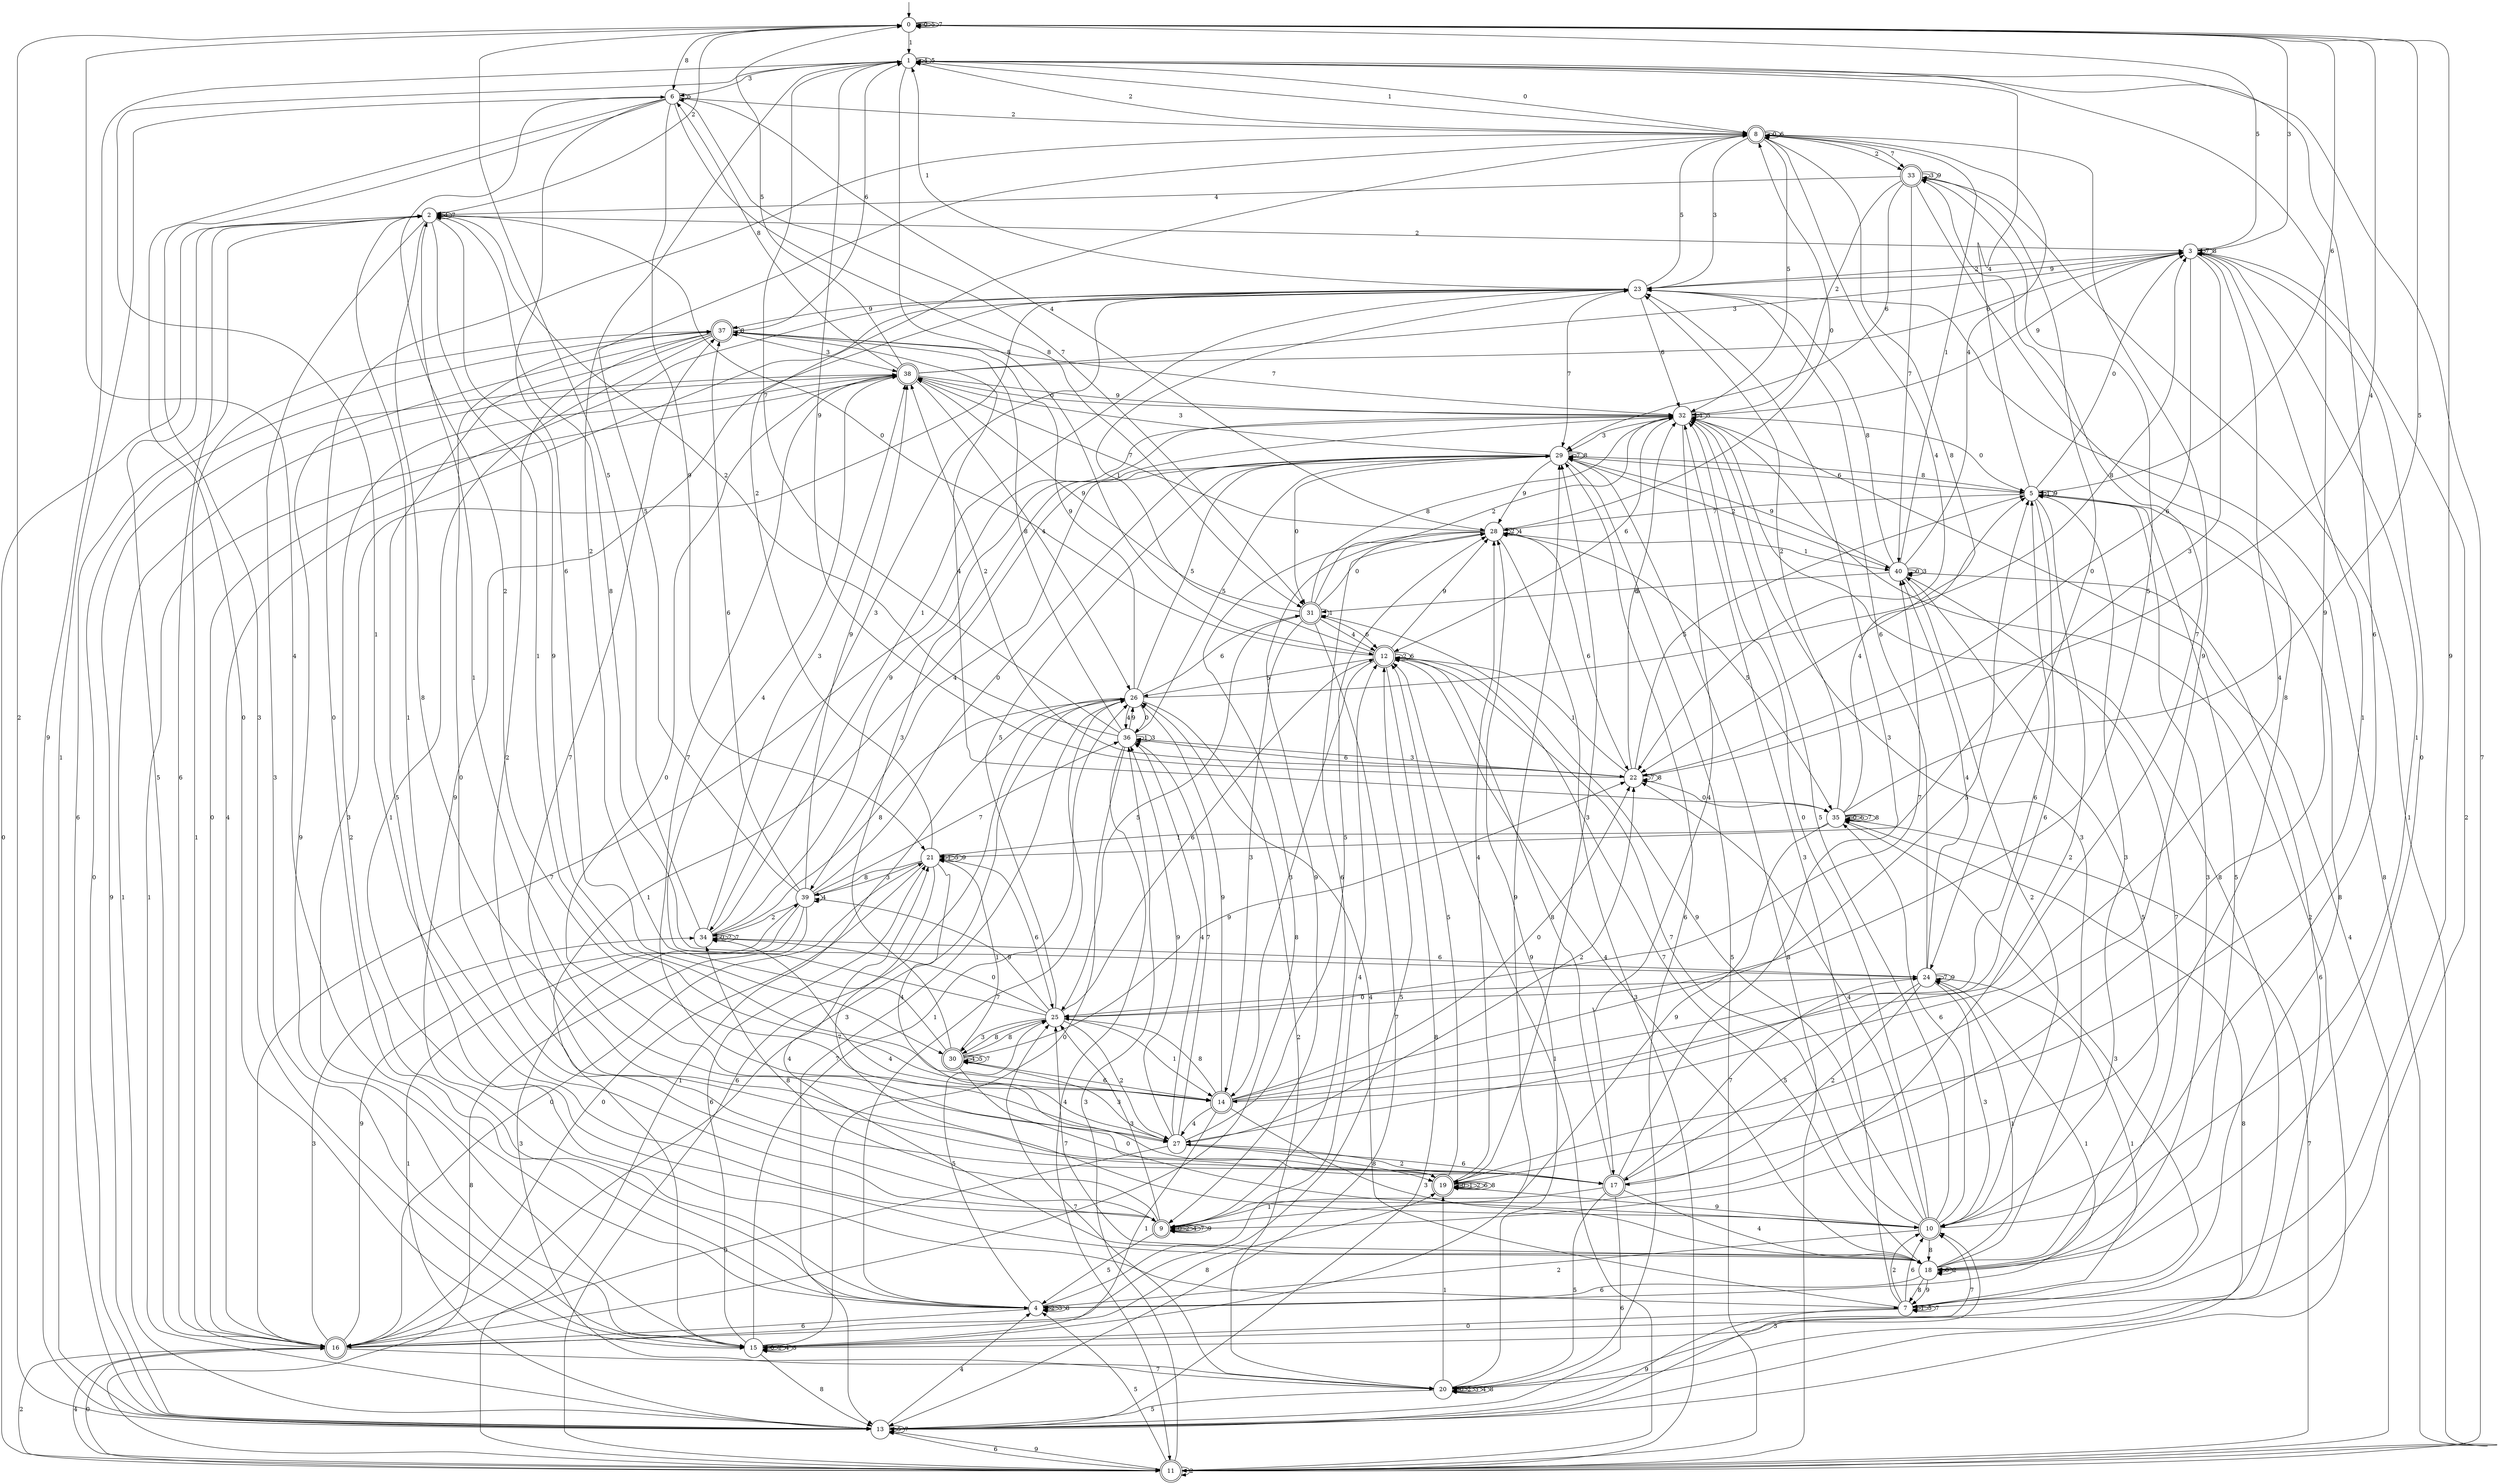 digraph g {

	s0 [shape="circle" label="0"];
	s1 [shape="circle" label="1"];
	s2 [shape="circle" label="2"];
	s3 [shape="circle" label="3"];
	s4 [shape="circle" label="4"];
	s5 [shape="circle" label="5"];
	s6 [shape="circle" label="6"];
	s7 [shape="circle" label="7"];
	s8 [shape="doublecircle" label="8"];
	s9 [shape="doublecircle" label="9"];
	s10 [shape="doublecircle" label="10"];
	s11 [shape="doublecircle" label="11"];
	s12 [shape="doublecircle" label="12"];
	s13 [shape="circle" label="13"];
	s14 [shape="doublecircle" label="14"];
	s15 [shape="circle" label="15"];
	s16 [shape="doublecircle" label="16"];
	s17 [shape="doublecircle" label="17"];
	s18 [shape="circle" label="18"];
	s19 [shape="doublecircle" label="19"];
	s20 [shape="circle" label="20"];
	s21 [shape="circle" label="21"];
	s22 [shape="circle" label="22"];
	s23 [shape="circle" label="23"];
	s24 [shape="circle" label="24"];
	s25 [shape="circle" label="25"];
	s26 [shape="circle" label="26"];
	s27 [shape="circle" label="27"];
	s28 [shape="circle" label="28"];
	s29 [shape="circle" label="29"];
	s30 [shape="doublecircle" label="30"];
	s31 [shape="doublecircle" label="31"];
	s32 [shape="circle" label="32"];
	s33 [shape="doublecircle" label="33"];
	s34 [shape="circle" label="34"];
	s35 [shape="circle" label="35"];
	s36 [shape="circle" label="36"];
	s37 [shape="doublecircle" label="37"];
	s38 [shape="doublecircle" label="38"];
	s39 [shape="circle" label="39"];
	s40 [shape="circle" label="40"];
	s0 -> s0 [label="0"];
	s0 -> s1 [label="1"];
	s0 -> s2 [label="2"];
	s0 -> s3 [label="3"];
	s0 -> s4 [label="4"];
	s0 -> s0 [label="5"];
	s0 -> s5 [label="6"];
	s0 -> s0 [label="7"];
	s0 -> s6 [label="8"];
	s0 -> s7 [label="9"];
	s1 -> s8 [label="0"];
	s1 -> s9 [label="1"];
	s1 -> s8 [label="2"];
	s1 -> s6 [label="3"];
	s1 -> s1 [label="4"];
	s1 -> s1 [label="5"];
	s1 -> s10 [label="6"];
	s1 -> s11 [label="7"];
	s1 -> s12 [label="8"];
	s1 -> s13 [label="9"];
	s2 -> s11 [label="0"];
	s2 -> s14 [label="1"];
	s2 -> s3 [label="2"];
	s2 -> s15 [label="3"];
	s2 -> s2 [label="4"];
	s2 -> s16 [label="5"];
	s2 -> s13 [label="6"];
	s2 -> s2 [label="7"];
	s2 -> s17 [label="8"];
	s2 -> s14 [label="9"];
	s3 -> s18 [label="0"];
	s3 -> s19 [label="1"];
	s3 -> s20 [label="2"];
	s3 -> s21 [label="3"];
	s3 -> s14 [label="4"];
	s3 -> s0 [label="5"];
	s3 -> s22 [label="6"];
	s3 -> s3 [label="7"];
	s3 -> s3 [label="8"];
	s3 -> s23 [label="9"];
	s4 -> s8 [label="0"];
	s4 -> s24 [label="1"];
	s4 -> s4 [label="2"];
	s4 -> s4 [label="3"];
	s4 -> s12 [label="4"];
	s4 -> s25 [label="5"];
	s4 -> s16 [label="6"];
	s4 -> s26 [label="7"];
	s4 -> s4 [label="8"];
	s4 -> s23 [label="9"];
	s5 -> s3 [label="0"];
	s5 -> s5 [label="1"];
	s5 -> s9 [label="2"];
	s5 -> s18 [label="3"];
	s5 -> s1 [label="4"];
	s5 -> s18 [label="5"];
	s5 -> s27 [label="6"];
	s5 -> s28 [label="7"];
	s5 -> s29 [label="8"];
	s5 -> s5 [label="9"];
	s6 -> s15 [label="0"];
	s6 -> s13 [label="1"];
	s6 -> s8 [label="2"];
	s6 -> s15 [label="3"];
	s6 -> s28 [label="4"];
	s6 -> s6 [label="5"];
	s6 -> s30 [label="6"];
	s6 -> s31 [label="7"];
	s6 -> s31 [label="8"];
	s6 -> s21 [label="9"];
	s7 -> s15 [label="0"];
	s7 -> s7 [label="1"];
	s7 -> s10 [label="2"];
	s7 -> s32 [label="3"];
	s7 -> s26 [label="4"];
	s7 -> s7 [label="5"];
	s7 -> s10 [label="6"];
	s7 -> s7 [label="7"];
	s7 -> s5 [label="8"];
	s7 -> s13 [label="9"];
	s8 -> s8 [label="0"];
	s8 -> s1 [label="1"];
	s8 -> s33 [label="2"];
	s8 -> s23 [label="3"];
	s8 -> s22 [label="4"];
	s8 -> s32 [label="5"];
	s8 -> s8 [label="6"];
	s8 -> s33 [label="7"];
	s8 -> s22 [label="8"];
	s8 -> s19 [label="9"];
	s9 -> s9 [label="0"];
	s9 -> s2 [label="1"];
	s9 -> s9 [label="2"];
	s9 -> s25 [label="3"];
	s9 -> s9 [label="4"];
	s9 -> s4 [label="5"];
	s9 -> s28 [label="6"];
	s9 -> s9 [label="7"];
	s9 -> s34 [label="8"];
	s9 -> s9 [label="9"];
	s10 -> s32 [label="0"];
	s10 -> s3 [label="1"];
	s10 -> s4 [label="2"];
	s10 -> s5 [label="3"];
	s10 -> s22 [label="4"];
	s10 -> s32 [label="5"];
	s10 -> s35 [label="6"];
	s10 -> s12 [label="7"];
	s10 -> s18 [label="8"];
	s10 -> s31 [label="9"];
	s11 -> s16 [label="0"];
	s11 -> s12 [label="1"];
	s11 -> s11 [label="2"];
	s11 -> s36 [label="3"];
	s11 -> s32 [label="4"];
	s11 -> s4 [label="5"];
	s11 -> s26 [label="6"];
	s11 -> s35 [label="7"];
	s11 -> s29 [label="8"];
	s11 -> s13 [label="9"];
	s12 -> s2 [label="0"];
	s12 -> s23 [label="1"];
	s12 -> s12 [label="2"];
	s12 -> s14 [label="3"];
	s12 -> s18 [label="4"];
	s12 -> s26 [label="5"];
	s12 -> s12 [label="6"];
	s12 -> s18 [label="7"];
	s12 -> s13 [label="8"];
	s12 -> s28 [label="9"];
	s13 -> s37 [label="0"];
	s13 -> s38 [label="1"];
	s13 -> s0 [label="2"];
	s13 -> s10 [label="3"];
	s13 -> s4 [label="4"];
	s13 -> s13 [label="5"];
	s13 -> s11 [label="6"];
	s13 -> s13 [label="7"];
	s13 -> s35 [label="8"];
	s13 -> s38 [label="9"];
	s14 -> s22 [label="0"];
	s14 -> s15 [label="1"];
	s14 -> s6 [label="2"];
	s14 -> s18 [label="3"];
	s14 -> s27 [label="4"];
	s14 -> s5 [label="5"];
	s14 -> s5 [label="6"];
	s14 -> s33 [label="7"];
	s14 -> s25 [label="8"];
	s14 -> s26 [label="9"];
	s15 -> s15 [label="0"];
	s15 -> s26 [label="1"];
	s15 -> s15 [label="2"];
	s15 -> s23 [label="3"];
	s15 -> s15 [label="4"];
	s15 -> s15 [label="5"];
	s15 -> s21 [label="6"];
	s15 -> s10 [label="7"];
	s15 -> s13 [label="8"];
	s15 -> s29 [label="9"];
	s16 -> s21 [label="0"];
	s16 -> s37 [label="1"];
	s16 -> s11 [label="2"];
	s16 -> s34 [label="3"];
	s16 -> s11 [label="4"];
	s16 -> s12 [label="5"];
	s16 -> s2 [label="6"];
	s16 -> s20 [label="7"];
	s16 -> s19 [label="8"];
	s16 -> s39 [label="9"];
	s17 -> s38 [label="0"];
	s17 -> s9 [label="1"];
	s17 -> s27 [label="2"];
	s17 -> s23 [label="3"];
	s17 -> s18 [label="4"];
	s17 -> s20 [label="5"];
	s17 -> s13 [label="6"];
	s17 -> s24 [label="7"];
	s17 -> s12 [label="8"];
	s17 -> s1 [label="9"];
	s18 -> s18 [label="0"];
	s18 -> s24 [label="1"];
	s18 -> s18 [label="2"];
	s18 -> s32 [label="3"];
	s18 -> s21 [label="4"];
	s18 -> s40 [label="5"];
	s18 -> s4 [label="6"];
	s18 -> s25 [label="7"];
	s18 -> s7 [label="8"];
	s18 -> s7 [label="9"];
	s19 -> s19 [label="0"];
	s19 -> s19 [label="1"];
	s19 -> s19 [label="2"];
	s19 -> s29 [label="3"];
	s19 -> s28 [label="4"];
	s19 -> s12 [label="5"];
	s19 -> s19 [label="6"];
	s19 -> s37 [label="7"];
	s19 -> s19 [label="8"];
	s19 -> s10 [label="9"];
	s20 -> s20 [label="0"];
	s20 -> s19 [label="1"];
	s20 -> s20 [label="2"];
	s20 -> s20 [label="3"];
	s20 -> s20 [label="4"];
	s20 -> s13 [label="5"];
	s20 -> s29 [label="6"];
	s20 -> s25 [label="7"];
	s20 -> s20 [label="8"];
	s20 -> s28 [label="9"];
	s21 -> s16 [label="0"];
	s21 -> s21 [label="1"];
	s21 -> s8 [label="2"];
	s21 -> s39 [label="3"];
	s21 -> s27 [label="4"];
	s21 -> s21 [label="5"];
	s21 -> s25 [label="6"];
	s21 -> s10 [label="7"];
	s21 -> s39 [label="8"];
	s21 -> s21 [label="9"];
	s22 -> s35 [label="0"];
	s22 -> s12 [label="1"];
	s22 -> s38 [label="2"];
	s22 -> s36 [label="3"];
	s22 -> s0 [label="4"];
	s22 -> s5 [label="5"];
	s22 -> s32 [label="6"];
	s22 -> s22 [label="7"];
	s22 -> s22 [label="8"];
	s22 -> s1 [label="9"];
	s23 -> s16 [label="0"];
	s23 -> s1 [label="1"];
	s23 -> s3 [label="2"];
	s23 -> s34 [label="3"];
	s23 -> s16 [label="4"];
	s23 -> s8 [label="5"];
	s23 -> s32 [label="6"];
	s23 -> s29 [label="7"];
	s23 -> s11 [label="8"];
	s23 -> s37 [label="9"];
	s24 -> s25 [label="0"];
	s24 -> s7 [label="1"];
	s24 -> s17 [label="2"];
	s24 -> s10 [label="3"];
	s24 -> s40 [label="4"];
	s24 -> s17 [label="5"];
	s24 -> s23 [label="6"];
	s24 -> s24 [label="7"];
	s24 -> s2 [label="8"];
	s24 -> s24 [label="9"];
	s25 -> s34 [label="0"];
	s25 -> s14 [label="1"];
	s25 -> s27 [label="2"];
	s25 -> s30 [label="3"];
	s25 -> s38 [label="4"];
	s25 -> s29 [label="5"];
	s25 -> s12 [label="6"];
	s25 -> s40 [label="7"];
	s25 -> s30 [label="8"];
	s25 -> s39 [label="9"];
	s26 -> s36 [label="0"];
	s26 -> s11 [label="1"];
	s26 -> s20 [label="2"];
	s26 -> s16 [label="3"];
	s26 -> s36 [label="4"];
	s26 -> s29 [label="5"];
	s26 -> s31 [label="6"];
	s26 -> s13 [label="7"];
	s26 -> s3 [label="8"];
	s26 -> s37 [label="9"];
	s27 -> s16 [label="0"];
	s27 -> s2 [label="1"];
	s27 -> s22 [label="2"];
	s27 -> s30 [label="3"];
	s27 -> s36 [label="4"];
	s27 -> s28 [label="5"];
	s27 -> s17 [label="6"];
	s27 -> s36 [label="7"];
	s27 -> s19 [label="8"];
	s27 -> s36 [label="9"];
	s28 -> s8 [label="0"];
	s28 -> s40 [label="1"];
	s28 -> s28 [label="2"];
	s28 -> s11 [label="3"];
	s28 -> s28 [label="4"];
	s28 -> s35 [label="5"];
	s28 -> s22 [label="6"];
	s28 -> s38 [label="7"];
	s28 -> s16 [label="8"];
	s28 -> s9 [label="9"];
	s29 -> s31 [label="0"];
	s29 -> s15 [label="1"];
	s29 -> s40 [label="2"];
	s29 -> s38 [label="3"];
	s29 -> s39 [label="4"];
	s29 -> s11 [label="5"];
	s29 -> s5 [label="6"];
	s29 -> s29 [label="7"];
	s29 -> s29 [label="8"];
	s29 -> s28 [label="9"];
	s30 -> s10 [label="0"];
	s30 -> s21 [label="1"];
	s30 -> s1 [label="2"];
	s30 -> s32 [label="3"];
	s30 -> s30 [label="4"];
	s30 -> s30 [label="5"];
	s30 -> s14 [label="6"];
	s30 -> s30 [label="7"];
	s30 -> s25 [label="8"];
	s30 -> s22 [label="9"];
	s31 -> s28 [label="0"];
	s31 -> s31 [label="1"];
	s31 -> s32 [label="2"];
	s31 -> s14 [label="3"];
	s31 -> s12 [label="4"];
	s31 -> s25 [label="5"];
	s31 -> s12 [label="6"];
	s31 -> s13 [label="7"];
	s31 -> s32 [label="8"];
	s31 -> s38 [label="9"];
	s32 -> s5 [label="0"];
	s32 -> s32 [label="1"];
	s32 -> s13 [label="2"];
	s32 -> s29 [label="3"];
	s32 -> s17 [label="4"];
	s32 -> s32 [label="5"];
	s32 -> s12 [label="6"];
	s32 -> s16 [label="7"];
	s32 -> s15 [label="8"];
	s32 -> s3 [label="9"];
	s33 -> s24 [label="0"];
	s33 -> s11 [label="1"];
	s33 -> s32 [label="2"];
	s33 -> s33 [label="3"];
	s33 -> s2 [label="4"];
	s33 -> s25 [label="5"];
	s33 -> s29 [label="6"];
	s33 -> s40 [label="7"];
	s33 -> s9 [label="8"];
	s33 -> s33 [label="9"];
	s34 -> s34 [label="0"];
	s34 -> s23 [label="1"];
	s34 -> s34 [label="2"];
	s34 -> s38 [label="3"];
	s34 -> s17 [label="4"];
	s34 -> s0 [label="5"];
	s34 -> s24 [label="6"];
	s34 -> s34 [label="7"];
	s34 -> s26 [label="8"];
	s34 -> s32 [label="9"];
	s35 -> s35 [label="0"];
	s35 -> s21 [label="1"];
	s35 -> s23 [label="2"];
	s35 -> s7 [label="3"];
	s35 -> s5 [label="4"];
	s35 -> s0 [label="5"];
	s35 -> s35 [label="6"];
	s35 -> s35 [label="7"];
	s35 -> s35 [label="8"];
	s35 -> s9 [label="9"];
	s36 -> s15 [label="0"];
	s36 -> s36 [label="1"];
	s36 -> s2 [label="2"];
	s36 -> s36 [label="3"];
	s36 -> s11 [label="4"];
	s36 -> s29 [label="5"];
	s36 -> s22 [label="6"];
	s36 -> s1 [label="7"];
	s36 -> s37 [label="8"];
	s36 -> s26 [label="9"];
	s37 -> s9 [label="0"];
	s37 -> s7 [label="1"];
	s37 -> s19 [label="2"];
	s37 -> s38 [label="3"];
	s37 -> s35 [label="4"];
	s37 -> s18 [label="5"];
	s37 -> s1 [label="6"];
	s37 -> s32 [label="7"];
	s37 -> s37 [label="8"];
	s37 -> s15 [label="9"];
	s38 -> s32 [label="0"];
	s38 -> s13 [label="1"];
	s38 -> s4 [label="2"];
	s38 -> s3 [label="3"];
	s38 -> s26 [label="4"];
	s38 -> s0 [label="5"];
	s38 -> s3 [label="6"];
	s38 -> s27 [label="7"];
	s38 -> s6 [label="8"];
	s38 -> s32 [label="9"];
	s39 -> s29 [label="0"];
	s39 -> s13 [label="1"];
	s39 -> s34 [label="2"];
	s39 -> s20 [label="3"];
	s39 -> s39 [label="4"];
	s39 -> s8 [label="5"];
	s39 -> s37 [label="6"];
	s39 -> s36 [label="7"];
	s39 -> s11 [label="8"];
	s39 -> s38 [label="9"];
	s40 -> s40 [label="0"];
	s40 -> s8 [label="1"];
	s40 -> s10 [label="2"];
	s40 -> s40 [label="3"];
	s40 -> s8 [label="4"];
	s40 -> s31 [label="5"];
	s40 -> s20 [label="6"];
	s40 -> s18 [label="7"];
	s40 -> s23 [label="8"];
	s40 -> s29 [label="9"];

__start0 [label="" shape="none" width="0" height="0"];
__start0 -> s0;

}

